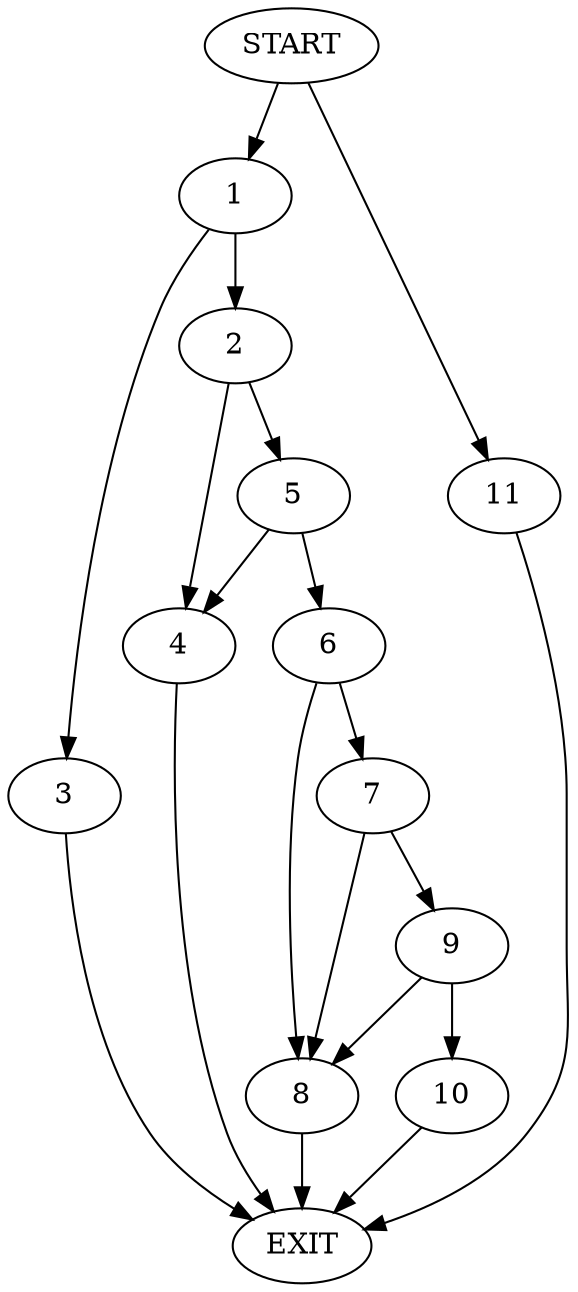 digraph {
0 [label="START"]
12 [label="EXIT"]
0 -> 1
1 -> 2
1 -> 3
2 -> 4
2 -> 5
3 -> 12
5 -> 4
5 -> 6
4 -> 12
6 -> 7
6 -> 8
7 -> 9
7 -> 8
8 -> 12
9 -> 10
9 -> 8
10 -> 12
0 -> 11
11 -> 12
}
